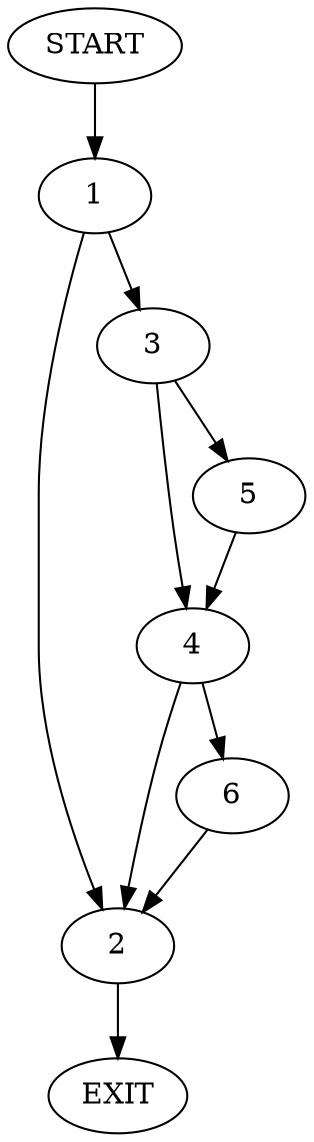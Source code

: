 digraph {
0 [label="START"];
1;
2;
3;
4;
5;
6;
7 [label="EXIT"];
0 -> 1;
1 -> 2;
1 -> 3;
3 -> 4;
3 -> 5;
2 -> 7;
4 -> 2;
4 -> 6;
5 -> 4;
6 -> 2;
}